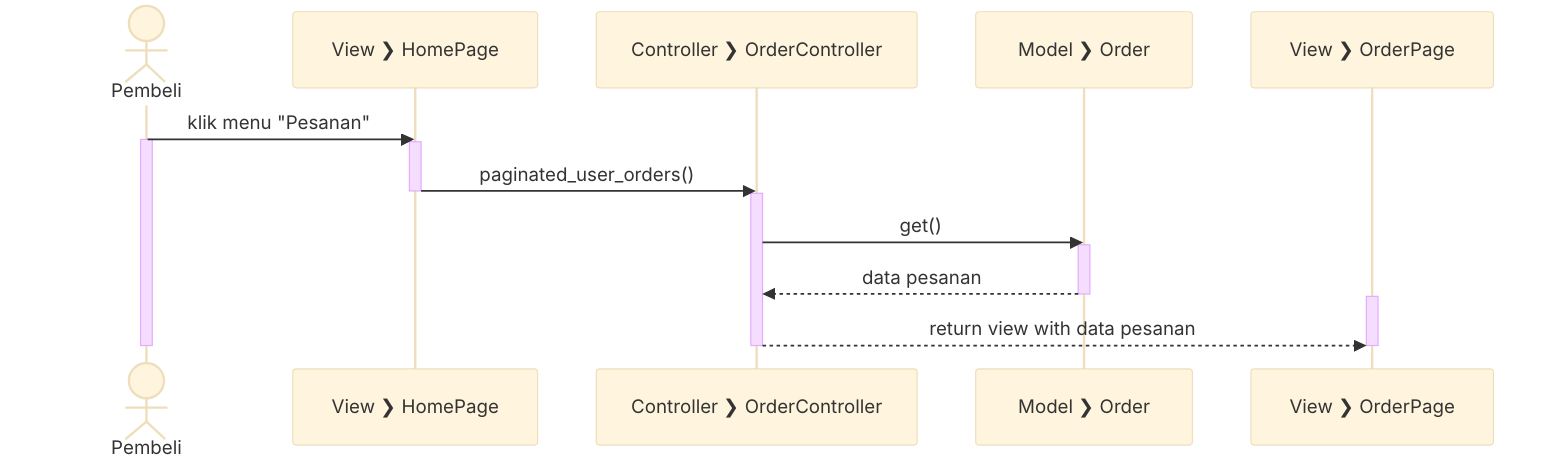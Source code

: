 %%{init: {'theme': 'base', 'themeVariables': { 'fontSize': '16px', 'fontFamily': 'Inter'}}}%%
sequenceDiagram
  actor Pembeli
  participant V_H as View #10095; HomePage
  participant C_O as Controller #10095; OrderController
  participant M_O as Model #10095; Order
  participant V_O as View #10095; OrderPage

  Pembeli->>V_H: klik menu "Pesanan"

  activate Pembeli
  activate V_H

  V_H->>C_O: paginated_user_orders()

  deactivate V_H

  activate C_O

  C_O->>M_O: get()

  activate M_O

  M_O-->>C_O: data pesanan

  deactivate M_O

  activate V_O
  C_O-->>V_O: return view with data pesanan

  deactivate C_O
  deactivate V_O
  deactivate Pembeli